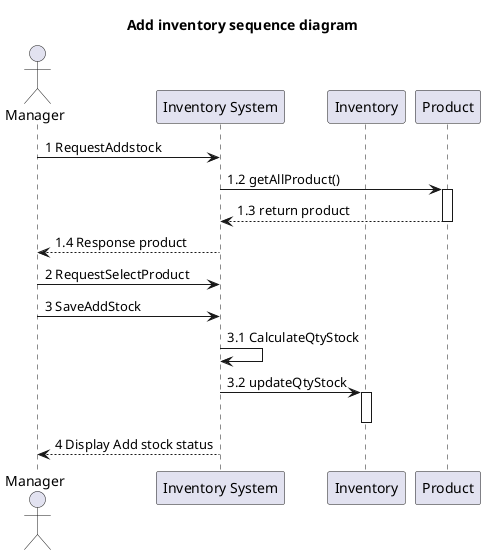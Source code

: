 @startuml
'https://plantuml.com/sequence-diagram

title Add inventory sequence diagram

actor Manager as actorManager
participant "Inventory System" as InventorySystem
participant "Inventory" as classInventory
participant "Product" as classProduct
'participant "Category" as classCategory

'actorManager -> InventorySystem: 1. RequestViewStock
'activate InventorySystem

'-------------- START add stock ---------------

actorManager -> InventorySystem : 1 RequestAddstock

InventorySystem -> classProduct: 1.2 getAllProduct()
activate classProduct

classProduct --> InventorySystem: 1.3 return product
deactivate classProduct

InventorySystem  --> actorManager: 1.4 Response product

actorManager -> InventorySystem : 2 RequestSelectProduct
actorManager -> InventorySystem :  3 SaveAddStock

InventorySystem -> InventorySystem :  3.1 CalculateQtyStock


InventorySystem -> classInventory: 3.2 updateQtyStock
activate classInventory

deactivate classInventory

InventorySystem  --> actorManager : 4 Display Add stock status
deactivate InventorySystem

'classProduct -> classCategory: request category
'activate classCategory
'
'classCategory -> classProduct: response category
'deactivate classCategory



'classInventory --> InventorySystem: 4.4 response stock
'deactivate classInventory

'-------------- END add stock ---------------

@enduml